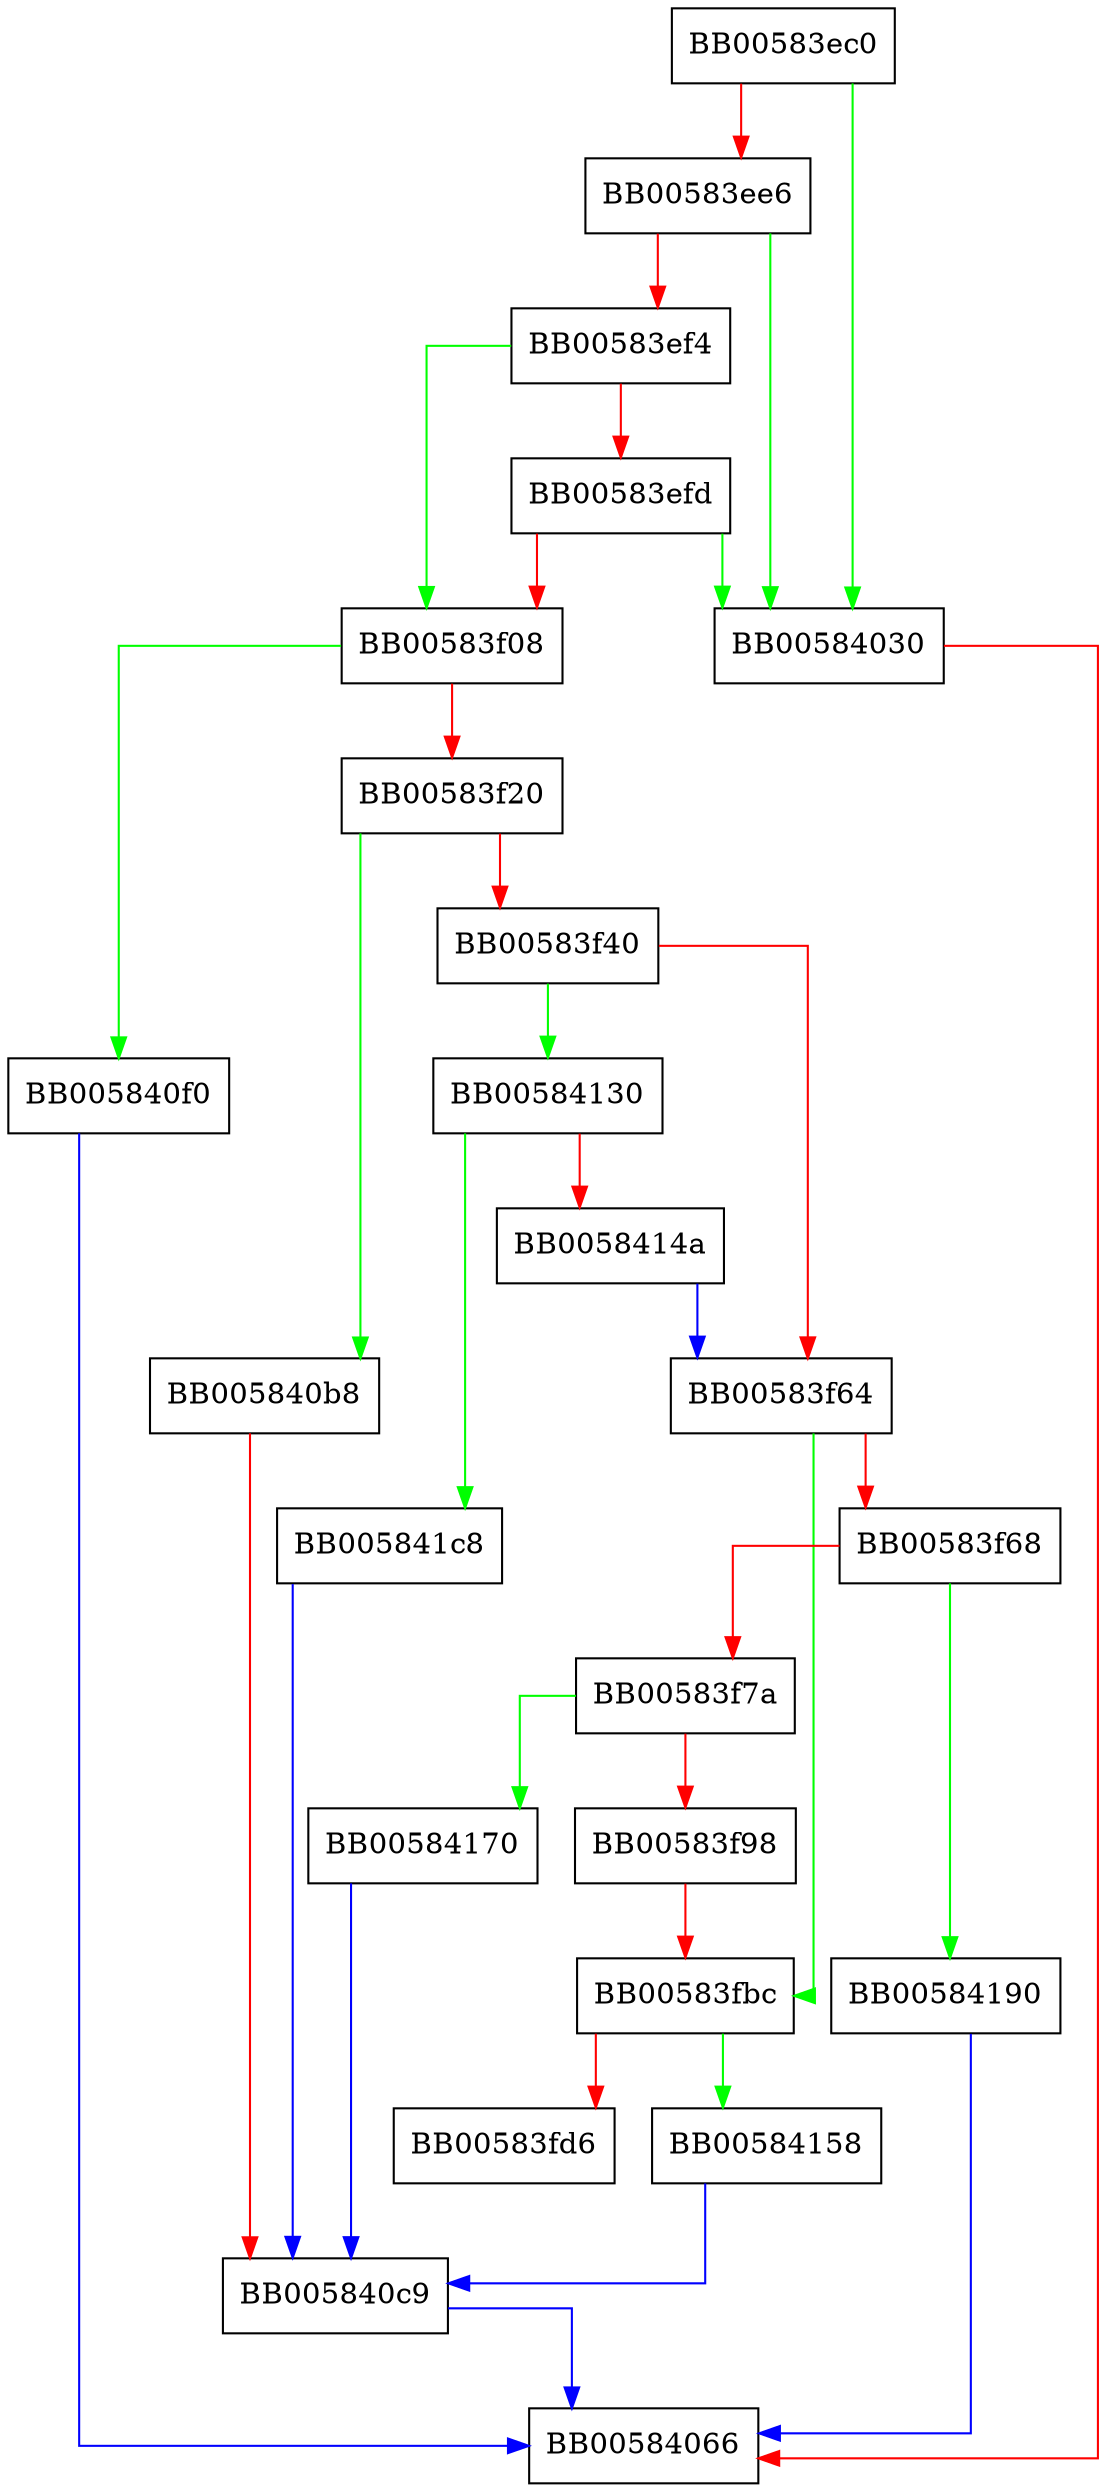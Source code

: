 digraph i2d_ECPrivateKey {
  node [shape="box"];
  graph [splines=ortho];
  BB00583ec0 -> BB00584030 [color="green"];
  BB00583ec0 -> BB00583ee6 [color="red"];
  BB00583ee6 -> BB00584030 [color="green"];
  BB00583ee6 -> BB00583ef4 [color="red"];
  BB00583ef4 -> BB00583f08 [color="green"];
  BB00583ef4 -> BB00583efd [color="red"];
  BB00583efd -> BB00584030 [color="green"];
  BB00583efd -> BB00583f08 [color="red"];
  BB00583f08 -> BB005840f0 [color="green"];
  BB00583f08 -> BB00583f20 [color="red"];
  BB00583f20 -> BB005840b8 [color="green"];
  BB00583f20 -> BB00583f40 [color="red"];
  BB00583f40 -> BB00584130 [color="green"];
  BB00583f40 -> BB00583f64 [color="red"];
  BB00583f64 -> BB00583fbc [color="green"];
  BB00583f64 -> BB00583f68 [color="red"];
  BB00583f68 -> BB00584190 [color="green"];
  BB00583f68 -> BB00583f7a [color="red"];
  BB00583f7a -> BB00584170 [color="green"];
  BB00583f7a -> BB00583f98 [color="red"];
  BB00583f98 -> BB00583fbc [color="red"];
  BB00583fbc -> BB00584158 [color="green"];
  BB00583fbc -> BB00583fd6 [color="red"];
  BB00584030 -> BB00584066 [color="red"];
  BB005840b8 -> BB005840c9 [color="red"];
  BB005840c9 -> BB00584066 [color="blue"];
  BB005840f0 -> BB00584066 [color="blue"];
  BB00584130 -> BB005841c8 [color="green"];
  BB00584130 -> BB0058414a [color="red"];
  BB0058414a -> BB00583f64 [color="blue"];
  BB00584158 -> BB005840c9 [color="blue"];
  BB00584170 -> BB005840c9 [color="blue"];
  BB00584190 -> BB00584066 [color="blue"];
  BB005841c8 -> BB005840c9 [color="blue"];
}